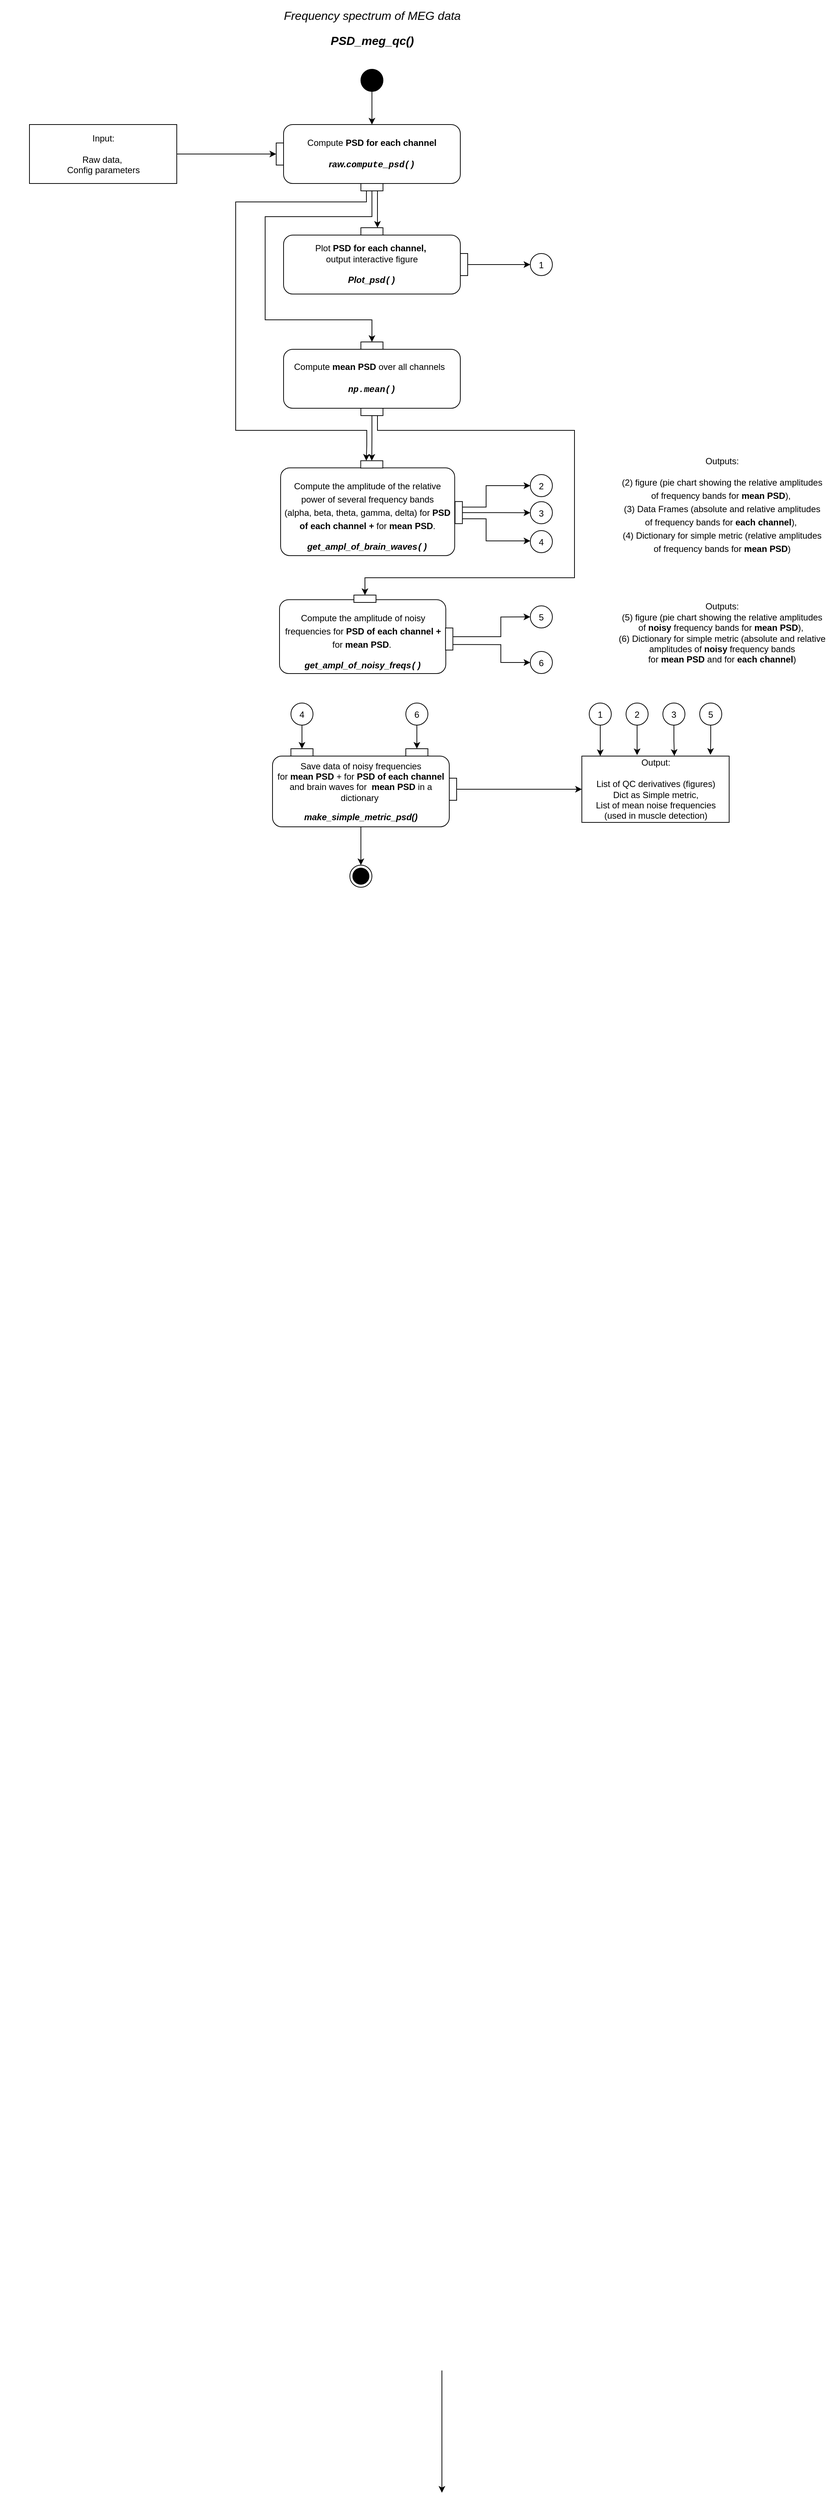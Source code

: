 <mxfile version="20.8.16" type="device"><diagram name="Page-1" id="929967ad-93f9-6ef4-fab6-5d389245f69c"><mxGraphModel dx="1505" dy="1597" grid="1" gridSize="10" guides="1" tooltips="1" connect="1" arrows="1" fold="1" page="0" pageScale="1.5" pageWidth="1169" pageHeight="826" background="none" math="0" shadow="0"><root><mxCell id="0" style=";html=1;"/><mxCell id="1" style=";html=1;" parent="0"/><mxCell id="1672d66443f91eb5-23" value="&lt;font style=&quot;&quot;&gt;&lt;font style=&quot;font-size: 16px;&quot;&gt;&lt;i style=&quot;font-weight: normal;&quot;&gt;Frequency spectrum of MEG data&lt;/i&gt;&lt;br&gt;&lt;i&gt;PSD_meg_qc()&lt;/i&gt;&lt;br&gt;&lt;/font&gt;&lt;/font&gt;" style="text;strokeColor=none;fillColor=none;html=1;fontSize=28;fontStyle=1;verticalAlign=middle;align=center;fontFamily=Helvetica;" parent="1" vertex="1"><mxGeometry x="200" y="-20" width="1010" height="60" as="geometry"/></mxCell><mxCell id="_AQNHTN7oGHshsWPynQ7-29" value="" style="endArrow=classic;html=1;rounded=0;fontSize=18;fontFamily=Helvetica;entryX=0;entryY=0.812;entryDx=0;entryDy=0;entryPerimeter=0;exitX=0;exitY=0.705;exitDx=0;exitDy=0;exitPerimeter=0;" parent="1" edge="1"><mxGeometry width="50" height="50" relative="1" as="geometry"><mxPoint x="800" y="3192.75" as="sourcePoint"/><mxPoint x="800" y="3358.6" as="targetPoint"/><Array as="points"/></mxGeometry></mxCell><mxCell id="Bhu07w7uQ9w6N7AYjYX2-7" value="" style="edgeStyle=orthogonalEdgeStyle;rounded=0;orthogonalLoop=1;jettySize=auto;html=1;entryX=0.5;entryY=0;entryDx=0;entryDy=0;" parent="1" source="Bhu07w7uQ9w6N7AYjYX2-1" target="Bhu07w7uQ9w6N7AYjYX2-9" edge="1"><mxGeometry relative="1" as="geometry"><mxPoint x="700" y="140" as="targetPoint"/></mxGeometry></mxCell><mxCell id="Bhu07w7uQ9w6N7AYjYX2-1" value="" style="ellipse;fillColor=strokeColor;" parent="1" vertex="1"><mxGeometry x="690" y="70" width="30" height="30" as="geometry"/></mxCell><mxCell id="Bhu07w7uQ9w6N7AYjYX2-18" style="edgeStyle=orthogonalEdgeStyle;rounded=0;orthogonalLoop=1;jettySize=auto;html=1;fontColor=#000000;entryX=0;entryY=0.5;entryDx=0;entryDy=0;" parent="1" source="Bhu07w7uQ9w6N7AYjYX2-2" target="Bhu07w7uQ9w6N7AYjYX2-10" edge="1"><mxGeometry relative="1" as="geometry"><mxPoint x="570" y="190" as="targetPoint"/></mxGeometry></mxCell><mxCell id="Bhu07w7uQ9w6N7AYjYX2-2" value="Input:&lt;br&gt;&lt;br&gt;Raw data,&amp;nbsp;&lt;br&gt;Config parameters&lt;br&gt;" style="html=1;" parent="1" vertex="1"><mxGeometry x="240" y="145" width="200" height="80" as="geometry"/></mxCell><mxCell id="Bhu07w7uQ9w6N7AYjYX2-8" value="" style="group;flipV=1;" parent="1" vertex="1" connectable="0"><mxGeometry x="575" y="145" width="250" height="90" as="geometry"/></mxCell><mxCell id="Bhu07w7uQ9w6N7AYjYX2-9" value="Compute &lt;b&gt;PSD&amp;nbsp;&lt;span style=&quot;border-color: var(--border-color);&quot;&gt;for &lt;/span&gt;&lt;/b&gt;&lt;b style=&quot;border-color: var(--border-color);&quot;&gt;each channel&lt;/b&gt;&lt;br&gt;&lt;br&gt;&lt;i&gt;&lt;b&gt;raw.&lt;span style=&quot;border-color: var(--border-color); font-family: Menlo, Monaco, &amp;quot;Courier New&amp;quot;, monospace;&quot;&gt;compute_psd()&lt;/span&gt;&lt;/b&gt;&lt;/i&gt;" style="html=1;align=center;verticalAlign=middle;rounded=1;absoluteArcSize=1;arcSize=25;dashed=0;fontFamily=Helvetica;fontSize=12;whiteSpace=wrap;container=0;noLabel=0;imageAlign=center;" parent="Bhu07w7uQ9w6N7AYjYX2-8" vertex="1"><mxGeometry x="10" width="240" height="80" as="geometry"/></mxCell><mxCell id="Bhu07w7uQ9w6N7AYjYX2-10" value="pinIn 2" style="fontStyle=0;labelPosition=left;verticalLabelPosition=middle;align=right;verticalAlign=middle;spacingLeft=2;fontFamily=Helvetica;fontSize=12;flipH=0;resizable=0;container=0;noLabel=1;" parent="Bhu07w7uQ9w6N7AYjYX2-8" vertex="1"><mxGeometry y="25" width="10" height="30" as="geometry"/></mxCell><mxCell id="Bhu07w7uQ9w6N7AYjYX2-11" value="pinIn 1" style="fontStyle=0;labelPosition=center;verticalLabelPosition=top;align=center;verticalAlign=bottom;spacingLeft=2;fontFamily=Helvetica;fontSize=12;resizable=0;container=0;noLabel=1;" parent="Bhu07w7uQ9w6N7AYjYX2-8" vertex="1"><mxGeometry x="115" y="80" width="30" height="10" as="geometry"/></mxCell><mxCell id="Bhu07w7uQ9w6N7AYjYX2-12" value="" style="group;flipV=0;flipH=1;" parent="1" vertex="1" connectable="0"><mxGeometry x="585" y="285" width="250" height="90" as="geometry"/></mxCell><mxCell id="Bhu07w7uQ9w6N7AYjYX2-13" value="Plot &lt;b&gt;PSD for each channel,&amp;nbsp;&lt;br&gt;&lt;/b&gt;output interactive figure&lt;br&gt;&lt;br&gt;&lt;i&gt;&lt;b&gt;&lt;span style=&quot;border-color: var(--border-color);&quot;&gt;Plot_psd&lt;/span&gt;&lt;span style=&quot;border-color: var(--border-color); font-family: Menlo, Monaco, &amp;quot;Courier New&amp;quot;, monospace;&quot;&gt;()&lt;/span&gt;&lt;/b&gt;&lt;/i&gt;" style="html=1;align=center;verticalAlign=middle;rounded=1;absoluteArcSize=1;arcSize=25;dashed=0;fontFamily=Helvetica;fontSize=12;whiteSpace=wrap;container=0;noLabel=0;imageAlign=center;" parent="Bhu07w7uQ9w6N7AYjYX2-12" vertex="1"><mxGeometry y="10" width="240" height="80" as="geometry"/></mxCell><mxCell id="Bhu07w7uQ9w6N7AYjYX2-14" value="pinIn 2" style="fontStyle=0;labelPosition=left;verticalLabelPosition=middle;align=right;verticalAlign=middle;spacingLeft=2;fontFamily=Helvetica;fontSize=12;flipH=0;resizable=0;container=0;noLabel=1;" parent="Bhu07w7uQ9w6N7AYjYX2-12" vertex="1"><mxGeometry x="240" y="35" width="10" height="30" as="geometry"/></mxCell><mxCell id="Bhu07w7uQ9w6N7AYjYX2-15" value="pinIn 1" style="fontStyle=0;labelPosition=center;verticalLabelPosition=top;align=center;verticalAlign=bottom;spacingLeft=2;fontFamily=Helvetica;fontSize=12;resizable=0;container=0;noLabel=1;" parent="Bhu07w7uQ9w6N7AYjYX2-12" vertex="1"><mxGeometry x="105" width="30" height="10" as="geometry"/></mxCell><mxCell id="Bhu07w7uQ9w6N7AYjYX2-16" value="1" style="ellipse;fontColor=#000000;" parent="1" vertex="1"><mxGeometry x="920" y="320" width="30" height="30" as="geometry"/></mxCell><mxCell id="Bhu07w7uQ9w6N7AYjYX2-17" value="" style="edgeStyle=orthogonalEdgeStyle;rounded=0;orthogonalLoop=1;jettySize=auto;html=1;fontColor=#000000;" parent="1" source="Bhu07w7uQ9w6N7AYjYX2-14" target="Bhu07w7uQ9w6N7AYjYX2-16" edge="1"><mxGeometry relative="1" as="geometry"/></mxCell><mxCell id="Bhu07w7uQ9w6N7AYjYX2-19" value="" style="edgeStyle=orthogonalEdgeStyle;rounded=0;orthogonalLoop=1;jettySize=auto;html=1;fontColor=#000000;exitX=0.75;exitY=1;exitDx=0;exitDy=0;entryX=0.75;entryY=0;entryDx=0;entryDy=0;" parent="1" source="Bhu07w7uQ9w6N7AYjYX2-11" target="Bhu07w7uQ9w6N7AYjYX2-15" edge="1"><mxGeometry relative="1" as="geometry"><mxPoint x="720" y="240" as="sourcePoint"/></mxGeometry></mxCell><mxCell id="Bhu07w7uQ9w6N7AYjYX2-20" value="" style="group;fontColor=#000000;" parent="1" vertex="1" connectable="0"><mxGeometry x="585" y="440" width="250" height="100" as="geometry"/></mxCell><mxCell id="Bhu07w7uQ9w6N7AYjYX2-21" value="Compute&amp;nbsp;&lt;b&gt;mean PSD &lt;/b&gt;over all channels&amp;nbsp;&amp;nbsp;&lt;br&gt;&lt;br&gt;&lt;div style=&quot;font-family: Menlo, Monaco, &amp;quot;Courier New&amp;quot;, monospace; line-height: 18px;&quot;&gt;&lt;i&gt;&lt;b&gt;np.mean()&lt;/b&gt;&lt;/i&gt;&lt;/div&gt;" style="html=1;align=center;verticalAlign=middle;rounded=1;absoluteArcSize=1;arcSize=25;dashed=0;fontFamily=Helvetica;fontSize=12;whiteSpace=wrap;container=0;noLabel=0;imageAlign=center;fontColor=#000000;" parent="Bhu07w7uQ9w6N7AYjYX2-20" vertex="1"><mxGeometry y="10" width="240" height="80" as="geometry"/></mxCell><mxCell id="Bhu07w7uQ9w6N7AYjYX2-22" value="pinOut 2" style="fontStyle=0;labelPosition=center;verticalLabelPosition=bottom;align=center;verticalAlign=top;spacingLeft=2;fontFamily=Helvetica;fontSize=12;resizable=0;container=0;noLabel=1;fontColor=#000000;" parent="Bhu07w7uQ9w6N7AYjYX2-20" vertex="1"><mxGeometry x="105" y="90" width="30" height="10" as="geometry"/></mxCell><mxCell id="Bhu07w7uQ9w6N7AYjYX2-24" value="pinIn 1" style="fontStyle=0;labelPosition=center;verticalLabelPosition=top;align=center;verticalAlign=bottom;spacingLeft=2;fontFamily=Helvetica;fontSize=12;resizable=0;container=0;noLabel=1;fontColor=#000000;" parent="Bhu07w7uQ9w6N7AYjYX2-20" vertex="1"><mxGeometry x="105" width="30" height="10" as="geometry"/></mxCell><mxCell id="Bhu07w7uQ9w6N7AYjYX2-25" style="edgeStyle=orthogonalEdgeStyle;rounded=0;orthogonalLoop=1;jettySize=auto;html=1;exitX=0.5;exitY=1;exitDx=0;exitDy=0;entryX=0.5;entryY=0;entryDx=0;entryDy=0;fontColor=#000000;" parent="1" source="Bhu07w7uQ9w6N7AYjYX2-11" target="Bhu07w7uQ9w6N7AYjYX2-24" edge="1"><mxGeometry relative="1" as="geometry"><Array as="points"><mxPoint x="705" y="270"/><mxPoint x="560" y="270"/><mxPoint x="560" y="410"/><mxPoint x="705" y="410"/></Array></mxGeometry></mxCell><mxCell id="Bhu07w7uQ9w6N7AYjYX2-26" value="" style="group;flipV=0;flipH=1;" parent="1" vertex="1" connectable="0"><mxGeometry x="581" y="600" width="259" height="130" as="geometry"/></mxCell><mxCell id="Bhu07w7uQ9w6N7AYjYX2-27" value="&lt;p style=&quot;line-height: 18px;&quot;&gt;Compute the amplitude of the relative power of several frequency bands &lt;br&gt;(alpha, beta, theta, gamma, delta) for &lt;b&gt;PSD of&lt;/b&gt;&amp;nbsp;&lt;b&gt;each channel + &lt;/b&gt;for &lt;b&gt;mean PSD&lt;/b&gt;. &lt;br&gt;&lt;/p&gt;&lt;i&gt;&lt;b&gt;get_ampl_of_brain_waves&lt;span style=&quot;border-color: var(--border-color); font-family: Menlo, Monaco, &amp;quot;Courier New&amp;quot;, monospace;&quot;&gt;()&lt;/span&gt;&lt;/b&gt;&lt;/i&gt;" style="html=1;align=center;verticalAlign=middle;rounded=1;absoluteArcSize=1;arcSize=25;dashed=0;fontFamily=Helvetica;fontSize=12;whiteSpace=wrap;container=0;noLabel=0;imageAlign=center;" parent="Bhu07w7uQ9w6N7AYjYX2-26" vertex="1"><mxGeometry y="10.831" width="236.35" height="119.169" as="geometry"/></mxCell><mxCell id="Bhu07w7uQ9w6N7AYjYX2-28" value="pinIn 2" style="fontStyle=0;labelPosition=left;verticalLabelPosition=middle;align=right;verticalAlign=middle;spacingLeft=2;fontFamily=Helvetica;fontSize=12;flipH=0;resizable=0;container=0;noLabel=1;" parent="Bhu07w7uQ9w6N7AYjYX2-26" vertex="1"><mxGeometry x="236.823" y="56.583" width="10" height="30" as="geometry"/></mxCell><mxCell id="Bhu07w7uQ9w6N7AYjYX2-29" value="pinIn 1" style="fontStyle=0;labelPosition=center;verticalLabelPosition=top;align=center;verticalAlign=bottom;spacingLeft=2;fontFamily=Helvetica;fontSize=12;resizable=0;container=0;noLabel=1;" parent="Bhu07w7uQ9w6N7AYjYX2-26" vertex="1"><mxGeometry x="108.78" y="1.202" width="30" height="10" as="geometry"/></mxCell><mxCell id="Bhu07w7uQ9w6N7AYjYX2-30" style="edgeStyle=orthogonalEdgeStyle;rounded=0;orthogonalLoop=1;jettySize=auto;html=1;exitX=0.25;exitY=1;exitDx=0;exitDy=0;fontColor=#000000;entryX=0.25;entryY=0;entryDx=0;entryDy=0;" parent="1" source="Bhu07w7uQ9w6N7AYjYX2-11" target="Bhu07w7uQ9w6N7AYjYX2-29" edge="1"><mxGeometry relative="1" as="geometry"><mxPoint x="680" y="580" as="targetPoint"/><Array as="points"><mxPoint x="698" y="250"/><mxPoint x="520" y="250"/><mxPoint x="520" y="560"/><mxPoint x="698" y="560"/><mxPoint x="698" y="580"/></Array></mxGeometry></mxCell><mxCell id="Bhu07w7uQ9w6N7AYjYX2-33" style="edgeStyle=orthogonalEdgeStyle;rounded=0;orthogonalLoop=1;jettySize=auto;html=1;exitX=0.5;exitY=1;exitDx=0;exitDy=0;entryX=0.5;entryY=0;entryDx=0;entryDy=0;fontFamily=Helvetica;fontColor=#000000;" parent="1" source="Bhu07w7uQ9w6N7AYjYX2-22" target="Bhu07w7uQ9w6N7AYjYX2-29" edge="1"><mxGeometry relative="1" as="geometry"/></mxCell><mxCell id="Bhu07w7uQ9w6N7AYjYX2-34" value="2" style="ellipse;fontColor=#000000;" parent="1" vertex="1"><mxGeometry x="920" y="620" width="30" height="30" as="geometry"/></mxCell><mxCell id="Bhu07w7uQ9w6N7AYjYX2-35" value="3" style="ellipse;fontColor=#000000;" parent="1" vertex="1"><mxGeometry x="920" y="656.77" width="30" height="30" as="geometry"/></mxCell><mxCell id="Bhu07w7uQ9w6N7AYjYX2-36" value="4" style="ellipse;fontColor=#000000;" parent="1" vertex="1"><mxGeometry x="920" y="696" width="30" height="30" as="geometry"/></mxCell><mxCell id="Bhu07w7uQ9w6N7AYjYX2-37" value="" style="edgeStyle=orthogonalEdgeStyle;rounded=0;orthogonalLoop=1;jettySize=auto;html=1;fontFamily=Helvetica;fontColor=#000000;" parent="1" source="Bhu07w7uQ9w6N7AYjYX2-28" target="Bhu07w7uQ9w6N7AYjYX2-36" edge="1"><mxGeometry relative="1" as="geometry"><Array as="points"><mxPoint x="860" y="680"/><mxPoint x="860" y="710"/></Array></mxGeometry></mxCell><mxCell id="Bhu07w7uQ9w6N7AYjYX2-39" style="edgeStyle=orthogonalEdgeStyle;rounded=0;orthogonalLoop=1;jettySize=auto;html=1;entryX=0;entryY=0.5;entryDx=0;entryDy=0;fontFamily=Helvetica;fontColor=#000000;" parent="1" source="Bhu07w7uQ9w6N7AYjYX2-28" target="Bhu07w7uQ9w6N7AYjYX2-35" edge="1"><mxGeometry relative="1" as="geometry"/></mxCell><mxCell id="Bhu07w7uQ9w6N7AYjYX2-40" style="edgeStyle=orthogonalEdgeStyle;rounded=0;orthogonalLoop=1;jettySize=auto;html=1;exitX=1;exitY=0.25;exitDx=0;exitDy=0;entryX=0;entryY=0.5;entryDx=0;entryDy=0;fontFamily=Helvetica;fontColor=#000000;" parent="1" source="Bhu07w7uQ9w6N7AYjYX2-28" target="Bhu07w7uQ9w6N7AYjYX2-34" edge="1"><mxGeometry relative="1" as="geometry"><Array as="points"><mxPoint x="860" y="665"/><mxPoint x="860" y="635"/></Array></mxGeometry></mxCell><mxCell id="Bhu07w7uQ9w6N7AYjYX2-41" value="" style="group;flipV=0;flipH=1;" parent="1" vertex="1" connectable="0"><mxGeometry x="579.5" y="780" width="240.5" height="110" as="geometry"/></mxCell><mxCell id="Bhu07w7uQ9w6N7AYjYX2-42" value="&lt;p style=&quot;line-height: 18px;&quot;&gt;Compute the amplitude of noisy frequencies&amp;nbsp;&lt;span style=&quot;border-color: var(--border-color);&quot;&gt;for &lt;b&gt;PSD of&lt;/b&gt;&amp;nbsp;&lt;/span&gt;&lt;b style=&quot;border-color: var(--border-color);&quot;&gt;each channel + &lt;/b&gt;&lt;span style=&quot;border-color: var(--border-color);&quot;&gt;for&lt;/span&gt;&lt;b style=&quot;border-color: var(--border-color);&quot;&gt; mean PSD&lt;/b&gt;.&amp;nbsp;&lt;br&gt;&lt;/p&gt;&lt;b&gt;&lt;i&gt;get_ampl_of_noisy_freqs&lt;/i&gt;&lt;/b&gt;&lt;i&gt;&lt;b&gt;&lt;span style=&quot;border-color: var(--border-color); font-family: Menlo, Monaco, &amp;quot;Courier New&amp;quot;, monospace;&quot;&gt;()&lt;/span&gt;&lt;/b&gt;&lt;/i&gt;" style="html=1;align=center;verticalAlign=middle;rounded=1;absoluteArcSize=1;arcSize=25;dashed=0;fontFamily=Helvetica;fontSize=12;whiteSpace=wrap;container=0;noLabel=0;imageAlign=center;" parent="Bhu07w7uQ9w6N7AYjYX2-41" vertex="1"><mxGeometry y="9.775" width="225.776" height="100.225" as="geometry"/></mxCell><mxCell id="Bhu07w7uQ9w6N7AYjYX2-43" value="pinIn 2" style="fontStyle=0;labelPosition=left;verticalLabelPosition=middle;align=right;verticalAlign=middle;spacingLeft=2;fontFamily=Helvetica;fontSize=12;flipH=0;resizable=0;container=0;noLabel=1;" parent="Bhu07w7uQ9w6N7AYjYX2-41" vertex="1"><mxGeometry x="225.393" y="48.156" width="10" height="30" as="geometry"/></mxCell><mxCell id="Bhu07w7uQ9w6N7AYjYX2-44" value="pinIn 1" style="fontStyle=0;labelPosition=center;verticalLabelPosition=top;align=center;verticalAlign=bottom;spacingLeft=2;fontFamily=Helvetica;fontSize=12;resizable=0;container=0;noLabel=1;" parent="Bhu07w7uQ9w6N7AYjYX2-41" vertex="1"><mxGeometry x="101.01" y="3.494" width="30" height="10" as="geometry"/></mxCell><mxCell id="Bhu07w7uQ9w6N7AYjYX2-45" style="edgeStyle=orthogonalEdgeStyle;rounded=0;orthogonalLoop=1;jettySize=auto;html=1;exitX=0.75;exitY=1;exitDx=0;exitDy=0;fontFamily=Helvetica;fontColor=#000000;entryX=0.5;entryY=0;entryDx=0;entryDy=0;" parent="1" source="Bhu07w7uQ9w6N7AYjYX2-22" target="Bhu07w7uQ9w6N7AYjYX2-44" edge="1"><mxGeometry relative="1" as="geometry"><Array as="points"><mxPoint x="713" y="560"/><mxPoint x="980" y="560"/><mxPoint x="980" y="760"/><mxPoint x="696" y="760"/></Array><mxPoint x="650" y="780" as="targetPoint"/></mxGeometry></mxCell><mxCell id="Bhu07w7uQ9w6N7AYjYX2-46" value="5" style="ellipse;fontColor=#000000;" parent="1" vertex="1"><mxGeometry x="920" y="798.16" width="30" height="30" as="geometry"/></mxCell><mxCell id="Bhu07w7uQ9w6N7AYjYX2-47" value="6" style="ellipse;fontColor=#000000;" parent="1" vertex="1"><mxGeometry x="920" y="860" width="30" height="30" as="geometry"/></mxCell><mxCell id="Bhu07w7uQ9w6N7AYjYX2-48" style="edgeStyle=orthogonalEdgeStyle;rounded=0;orthogonalLoop=1;jettySize=auto;html=1;fontFamily=Helvetica;fontColor=#000000;entryX=0;entryY=0.5;entryDx=0;entryDy=0;" parent="1" source="Bhu07w7uQ9w6N7AYjYX2-43" target="Bhu07w7uQ9w6N7AYjYX2-46" edge="1"><mxGeometry relative="1" as="geometry"><Array as="points"><mxPoint x="880" y="840"/><mxPoint x="880" y="813"/></Array><mxPoint x="900" y="840" as="targetPoint"/></mxGeometry></mxCell><mxCell id="Bhu07w7uQ9w6N7AYjYX2-51" style="edgeStyle=orthogonalEdgeStyle;rounded=0;orthogonalLoop=1;jettySize=auto;html=1;exitX=1;exitY=0.75;exitDx=0;exitDy=0;entryX=0;entryY=0.5;entryDx=0;entryDy=0;fontFamily=Helvetica;fontColor=#000000;" parent="1" source="Bhu07w7uQ9w6N7AYjYX2-43" target="Bhu07w7uQ9w6N7AYjYX2-47" edge="1"><mxGeometry relative="1" as="geometry"><Array as="points"><mxPoint x="880" y="851"/><mxPoint x="880" y="875"/></Array></mxGeometry></mxCell><mxCell id="Bhu07w7uQ9w6N7AYjYX2-52" value="" style="group" parent="1" vertex="1" connectable="0"><mxGeometry x="560" y="990" width="260" height="120" as="geometry"/></mxCell><mxCell id="Bhu07w7uQ9w6N7AYjYX2-53" value="&lt;p style=&quot;border-color: var(--border-color);&quot;&gt;&lt;font style=&quot;border-color: var(--border-color);&quot;&gt;Save data of noisy frequencies &lt;br&gt;for &lt;b&gt;mean PSD&lt;/b&gt; + for &lt;b&gt;PSD of each channel&lt;/b&gt; and brain waves for&amp;nbsp;&amp;nbsp;&lt;b style=&quot;border-color: var(--border-color);&quot;&gt;mean&lt;/b&gt;&lt;/font&gt;&amp;nbsp;&lt;b&gt;PSD&lt;/b&gt; in a dictionary&amp;nbsp;&lt;/p&gt;&lt;p style=&quot;border-color: var(--border-color);&quot;&gt;&lt;b style=&quot;background-color: initial; border-color: var(--border-color);&quot;&gt;&lt;i style=&quot;border-color: var(--border-color);&quot;&gt;make_simple_metric_psd()&lt;/i&gt;&lt;/b&gt;&lt;/p&gt;" style="html=1;align=center;verticalAlign=middle;rounded=1;absoluteArcSize=1;arcSize=25;dashed=0;fontFamily=Helvetica;fontSize=12;whiteSpace=wrap;container=0;noLabel=0;imageAlign=center;" parent="Bhu07w7uQ9w6N7AYjYX2-52" vertex="1"><mxGeometry x="10" y="12" width="240" height="96" as="geometry"/></mxCell><mxCell id="Bhu07w7uQ9w6N7AYjYX2-54" value="pinOut 1" style="fontStyle=0;labelPosition=right;verticalLabelPosition=middle;align=left;verticalAlign=middle;spacingLeft=2;fontFamily=Helvetica;fontSize=12;resizable=0;container=0;noLabel=1;" parent="Bhu07w7uQ9w6N7AYjYX2-52" vertex="1"><mxGeometry x="250" y="42" width="10" height="30" as="geometry"/></mxCell><mxCell id="Bhu07w7uQ9w6N7AYjYX2-55" value="pinIn 1" style="fontStyle=0;labelPosition=center;verticalLabelPosition=top;align=center;verticalAlign=bottom;spacingLeft=2;fontFamily=Helvetica;fontSize=12;resizable=0;container=0;noLabel=1;" parent="Bhu07w7uQ9w6N7AYjYX2-52" vertex="1"><mxGeometry x="35" y="2" width="30" height="10" as="geometry"/></mxCell><mxCell id="Bhu07w7uQ9w6N7AYjYX2-56" value="pinIn 1" style="fontStyle=0;labelPosition=center;verticalLabelPosition=top;align=center;verticalAlign=bottom;spacingLeft=2;fontFamily=Helvetica;fontSize=12;resizable=0;container=0;noLabel=1;" parent="Bhu07w7uQ9w6N7AYjYX2-52" vertex="1"><mxGeometry x="191" y="2" width="30" height="10" as="geometry"/></mxCell><mxCell id="Bhu07w7uQ9w6N7AYjYX2-60" style="edgeStyle=orthogonalEdgeStyle;rounded=0;orthogonalLoop=1;jettySize=auto;html=1;entryX=0.5;entryY=0;entryDx=0;entryDy=0;fontFamily=Helvetica;fontColor=#000000;" parent="1" source="Bhu07w7uQ9w6N7AYjYX2-57" target="Bhu07w7uQ9w6N7AYjYX2-55" edge="1"><mxGeometry relative="1" as="geometry"/></mxCell><mxCell id="Bhu07w7uQ9w6N7AYjYX2-57" value="4" style="ellipse;fontFamily=Helvetica;fontColor=#000000;" parent="1" vertex="1"><mxGeometry x="595" y="930" width="30" height="30" as="geometry"/></mxCell><mxCell id="Bhu07w7uQ9w6N7AYjYX2-61" style="edgeStyle=orthogonalEdgeStyle;rounded=0;orthogonalLoop=1;jettySize=auto;html=1;entryX=0.5;entryY=0;entryDx=0;entryDy=0;fontFamily=Helvetica;fontColor=#000000;" parent="1" source="Bhu07w7uQ9w6N7AYjYX2-58" target="Bhu07w7uQ9w6N7AYjYX2-56" edge="1"><mxGeometry relative="1" as="geometry"/></mxCell><mxCell id="Bhu07w7uQ9w6N7AYjYX2-58" value="6" style="ellipse;fontFamily=Helvetica;fontColor=#000000;" parent="1" vertex="1"><mxGeometry x="751" y="930" width="30" height="30" as="geometry"/></mxCell><mxCell id="Bhu07w7uQ9w6N7AYjYX2-62" value="Output:&lt;br&gt;&lt;br&gt;List of QC derivatives (figures)&lt;br&gt;Dict as Simple metric,&lt;br&gt;List of mean noise frequencies &lt;br&gt;(used in muscle detection)" style="html=1;dashed=0;fontFamily=Helvetica;fontSize=12;fontColor=rgb(0, 0, 0);align=center;strokeColor=rgb(0, 0, 0);fillColor=rgb(255, 255, 255);" parent="1" vertex="1"><mxGeometry x="990" y="1002" width="200" height="90" as="geometry"/></mxCell><mxCell id="Bhu07w7uQ9w6N7AYjYX2-63" style="edgeStyle=orthogonalEdgeStyle;rounded=0;orthogonalLoop=1;jettySize=auto;html=1;fontFamily=Helvetica;fontColor=#000000;entryX=0;entryY=0.5;entryDx=0;entryDy=0;" parent="1" source="Bhu07w7uQ9w6N7AYjYX2-54" target="Bhu07w7uQ9w6N7AYjYX2-62" edge="1"><mxGeometry relative="1" as="geometry"><mxPoint x="930" y="1040" as="targetPoint"/></mxGeometry></mxCell><mxCell id="Bhu07w7uQ9w6N7AYjYX2-69" style="edgeStyle=orthogonalEdgeStyle;rounded=0;orthogonalLoop=1;jettySize=auto;html=1;entryX=0.125;entryY=0;entryDx=0;entryDy=0;entryPerimeter=0;fontFamily=Helvetica;fontColor=#000000;" parent="1" source="Bhu07w7uQ9w6N7AYjYX2-64" target="Bhu07w7uQ9w6N7AYjYX2-62" edge="1"><mxGeometry relative="1" as="geometry"/></mxCell><mxCell id="Bhu07w7uQ9w6N7AYjYX2-64" value="1" style="ellipse;fontColor=#000000;" parent="1" vertex="1"><mxGeometry x="1000" y="930" width="30" height="30" as="geometry"/></mxCell><mxCell id="Bhu07w7uQ9w6N7AYjYX2-70" style="edgeStyle=orthogonalEdgeStyle;rounded=0;orthogonalLoop=1;jettySize=auto;html=1;entryX=0.375;entryY=-0.014;entryDx=0;entryDy=0;entryPerimeter=0;fontFamily=Helvetica;fontColor=#000000;" parent="1" source="Bhu07w7uQ9w6N7AYjYX2-65" target="Bhu07w7uQ9w6N7AYjYX2-62" edge="1"><mxGeometry relative="1" as="geometry"/></mxCell><mxCell id="Bhu07w7uQ9w6N7AYjYX2-65" value="2" style="ellipse;fontColor=#000000;" parent="1" vertex="1"><mxGeometry x="1050" y="930" width="30" height="30" as="geometry"/></mxCell><mxCell id="Bhu07w7uQ9w6N7AYjYX2-71" style="edgeStyle=orthogonalEdgeStyle;rounded=0;orthogonalLoop=1;jettySize=auto;html=1;entryX=0.628;entryY=-0.003;entryDx=0;entryDy=0;entryPerimeter=0;fontFamily=Helvetica;fontColor=#000000;" parent="1" source="Bhu07w7uQ9w6N7AYjYX2-66" target="Bhu07w7uQ9w6N7AYjYX2-62" edge="1"><mxGeometry relative="1" as="geometry"/></mxCell><mxCell id="Bhu07w7uQ9w6N7AYjYX2-66" value="3" style="ellipse;fontColor=#000000;" parent="1" vertex="1"><mxGeometry x="1100" y="930" width="30" height="30" as="geometry"/></mxCell><mxCell id="Bhu07w7uQ9w6N7AYjYX2-72" style="edgeStyle=orthogonalEdgeStyle;rounded=0;orthogonalLoop=1;jettySize=auto;html=1;entryX=0.873;entryY=-0.019;entryDx=0;entryDy=0;entryPerimeter=0;fontFamily=Helvetica;fontColor=#000000;" parent="1" source="Bhu07w7uQ9w6N7AYjYX2-67" target="Bhu07w7uQ9w6N7AYjYX2-62" edge="1"><mxGeometry relative="1" as="geometry"/></mxCell><mxCell id="Bhu07w7uQ9w6N7AYjYX2-67" value="5" style="ellipse;fontColor=#000000;" parent="1" vertex="1"><mxGeometry x="1150" y="930" width="30" height="30" as="geometry"/></mxCell><mxCell id="Bhu07w7uQ9w6N7AYjYX2-75" value="" style="ellipse;html=1;shape=endState;fillColor=strokeColor;fontFamily=Helvetica;fontColor=#000000;" parent="1" vertex="1"><mxGeometry x="675" y="1150" width="30" height="30" as="geometry"/></mxCell><mxCell id="6FWGMRJ9uvxCyzCyQhDj-2" value="Outputs:&lt;br&gt;&lt;p style=&quot;border-color: var(--border-color); line-height: 18px;&quot;&gt;(2) figure (pie chart&amp;nbsp;&lt;span style=&quot;border-color: var(--border-color);&quot;&gt;showing the relative amplitudes &lt;br&gt;of frequency bands for &lt;/span&gt;&lt;b style=&quot;border-color: var(--border-color);&quot;&gt;mean PSD&lt;/b&gt;),&amp;nbsp;&lt;br&gt;&lt;span style=&quot;background-color: initial;&quot;&gt;(3) Data Frames (absolute and relative amplitudes &lt;br&gt;of frequency bands for&lt;/span&gt;&lt;span style=&quot;background-color: initial;&quot;&gt;&amp;nbsp;&lt;/span&gt;&lt;b style=&quot;background-color: initial; border-color: var(--border-color);&quot;&gt;each channel&lt;/b&gt;&lt;span style=&quot;background-color: initial;&quot;&gt;),&amp;nbsp;&lt;br&gt;&lt;/span&gt;&lt;span style=&quot;background-color: initial;&quot;&gt;(4) Dictionary for simple metric (&lt;/span&gt;relative amplitudes&lt;br style=&quot;border-color: var(--border-color);&quot;&gt;of frequency bands for&amp;nbsp;&lt;b style=&quot;border-color: var(--border-color);&quot;&gt;mean PSD&lt;/b&gt;&lt;span style=&quot;background-color: initial;&quot;&gt;)&lt;/span&gt;&lt;/p&gt;&lt;i style=&quot;border-color: var(--border-color);&quot;&gt;&lt;/i&gt;&lt;font color=&quot;#ff4112&quot;&gt;&lt;br&gt;&lt;/font&gt;" style="text;html=1;align=center;verticalAlign=middle;resizable=0;points=[];autosize=1;strokeColor=none;fillColor=none;" parent="1" vertex="1"><mxGeometry x="1030" y="590" width="300" height="170" as="geometry"/></mxCell><mxCell id="in3bTgU2OvK3J4Og6mkB-1" value="Outputs:&lt;br&gt;(5) figure (pie chart&amp;nbsp;showing the relative amplitudes&lt;br style=&quot;border-color: var(--border-color);&quot;&gt;of &lt;b&gt;noisy&lt;/b&gt; frequency bands for&amp;nbsp;&lt;b style=&quot;border-color: var(--border-color);&quot;&gt;mean PSD&lt;/b&gt;),&amp;nbsp;&lt;span style=&quot;border-color: var(--border-color); background-color: initial;&quot;&gt;&lt;br style=&quot;border-color: var(--border-color);&quot;&gt;&lt;/span&gt;&lt;span style=&quot;border-color: var(--border-color); background-color: initial;&quot;&gt;(6) Dictionary for simple metric (absolute and&amp;nbsp;&lt;/span&gt;relative &lt;br&gt;amplitudes of&lt;b&gt; noisy &lt;/b&gt;frequency bands &lt;br&gt;for&amp;nbsp;&lt;b style=&quot;border-color: var(--border-color);&quot;&gt;mean PSD &lt;/b&gt;&lt;span style=&quot;border-color: var(--border-color);&quot;&gt;and&lt;/span&gt;&lt;b style=&quot;border-color: var(--border-color);&quot;&gt; &lt;/b&gt;&lt;span style=&quot;border-color: var(--border-color);&quot;&gt;for&lt;/span&gt;&lt;b style=&quot;border-color: var(--border-color);&quot;&gt; each channel&lt;/b&gt;&lt;span style=&quot;border-color: var(--border-color); background-color: initial;&quot;&gt;)&lt;/span&gt;" style="text;html=1;align=center;verticalAlign=middle;resizable=0;points=[];autosize=1;strokeColor=none;fillColor=none;fontColor=#000000;" parent="1" vertex="1"><mxGeometry x="1030" y="785" width="300" height="100" as="geometry"/></mxCell><mxCell id="in3bTgU2OvK3J4Og6mkB-3" value="" style="edgeStyle=orthogonalEdgeStyle;rounded=0;orthogonalLoop=1;jettySize=auto;html=1;fontColor=#000000;" parent="1" source="Bhu07w7uQ9w6N7AYjYX2-53" target="Bhu07w7uQ9w6N7AYjYX2-75" edge="1"><mxGeometry relative="1" as="geometry"/></mxCell></root></mxGraphModel></diagram></mxfile>